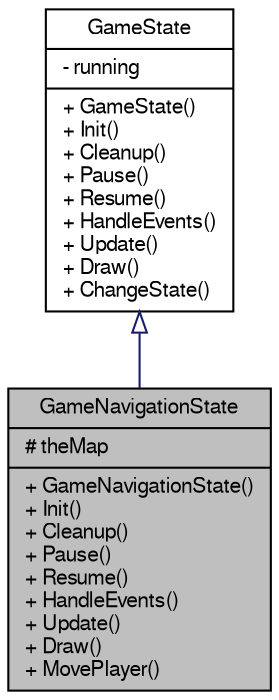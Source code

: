 digraph G
{
  edge [fontname="FreeSans",fontsize="10",labelfontname="FreeSans",labelfontsize="10"];
  node [fontname="FreeSans",fontsize="10",shape=record];
  Node1 [label="{GameNavigationState\n|# theMap\l|+ GameNavigationState()\l+ Init()\l+ Cleanup()\l+ Pause()\l+ Resume()\l+ HandleEvents()\l+ Update()\l+ Draw()\l+ MovePlayer()\l}",height=0.2,width=0.4,color="black", fillcolor="grey75", style="filled" fontcolor="black"];
  Node2 -> Node1 [dir=back,color="midnightblue",fontsize="10",style="solid",arrowtail="empty"];
  Node2 [label="{GameState\n|- running\l|+ GameState()\l+ Init()\l+ Cleanup()\l+ Pause()\l+ Resume()\l+ HandleEvents()\l+ Update()\l+ Draw()\l+ ChangeState()\l}",height=0.2,width=0.4,color="black", fillcolor="white", style="filled",URL="$dd/d87/class_game_state.html",tooltip="A state of behavior for the engine."];
}

